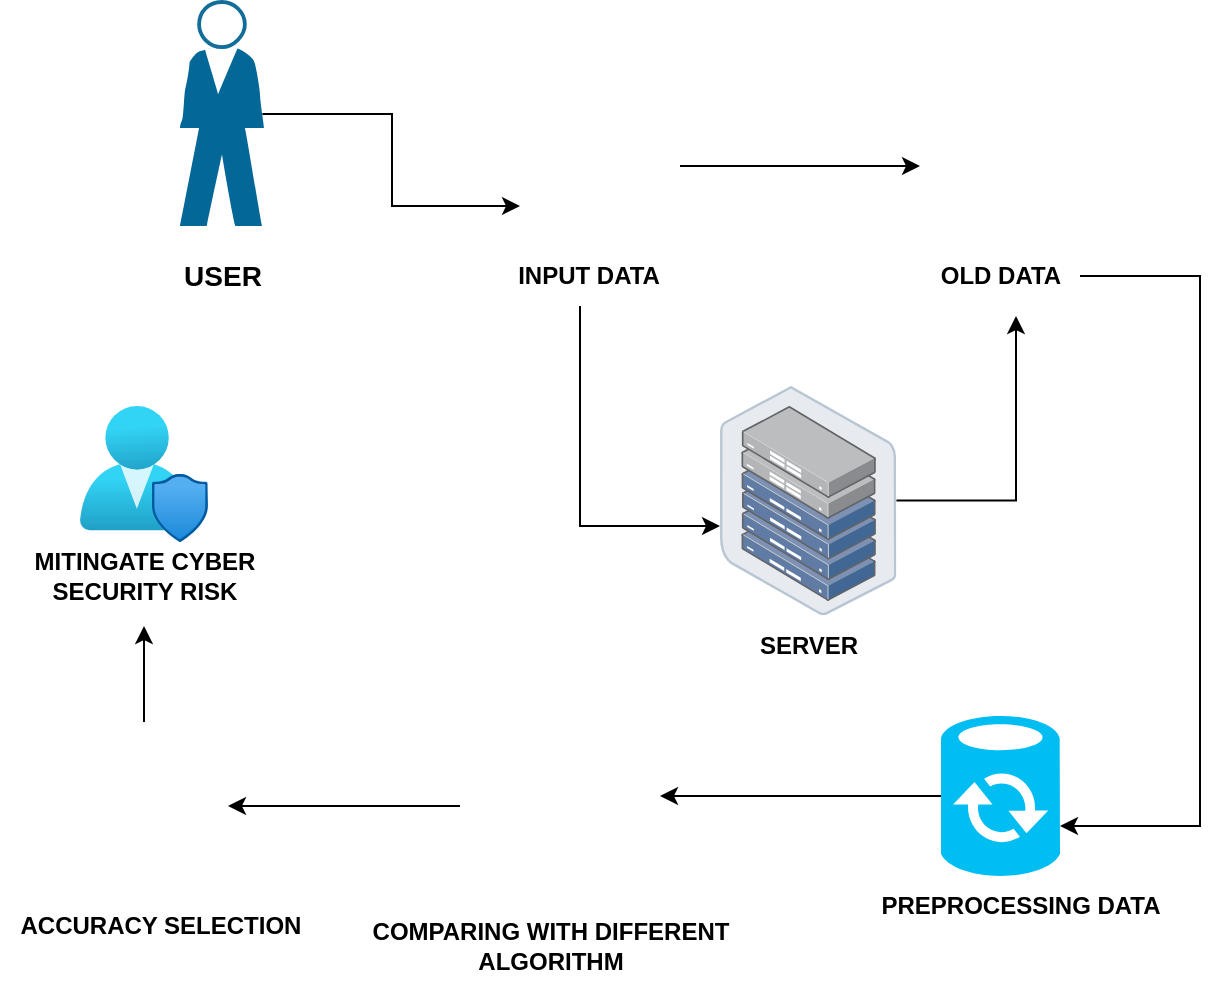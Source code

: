 <mxfile version="21.1.8" type="github">
  <diagram name="Page-1" id="ks7rBKEob9_mig7iz6D3">
    <mxGraphModel dx="1050" dy="605" grid="1" gridSize="10" guides="1" tooltips="1" connect="1" arrows="1" fold="1" page="1" pageScale="1" pageWidth="827" pageHeight="1169" math="0" shadow="0">
      <root>
        <mxCell id="0" />
        <mxCell id="1" parent="0" />
        <mxCell id="LrblfXi2ngcMLB4443K9-18" value="&lt;b&gt;PREPROCESSING DATA&lt;/b&gt;" style="text;html=1;align=center;verticalAlign=middle;resizable=0;points=[];autosize=1;strokeColor=none;fillColor=none;" vertex="1" parent="1">
          <mxGeometry x="550" y="625" width="160" height="30" as="geometry" />
        </mxCell>
        <mxCell id="LrblfXi2ngcMLB4443K9-8" style="edgeStyle=orthogonalEdgeStyle;rounded=0;orthogonalLoop=1;jettySize=auto;html=1;exitX=0.98;exitY=0.5;exitDx=0;exitDy=0;exitPerimeter=0;entryX=0;entryY=0.75;entryDx=0;entryDy=0;" edge="1" parent="1" source="LrblfXi2ngcMLB4443K9-1" target="LrblfXi2ngcMLB4443K9-4">
          <mxGeometry relative="1" as="geometry" />
        </mxCell>
        <mxCell id="LrblfXi2ngcMLB4443K9-1" value="" style="shape=mxgraph.cisco.people.standing_man;html=1;pointerEvents=1;dashed=0;fillColor=#036897;strokeColor=#ffffff;strokeWidth=2;verticalLabelPosition=bottom;verticalAlign=top;align=center;outlineConnect=0;" vertex="1" parent="1">
          <mxGeometry x="210" y="188" width="42" height="112" as="geometry" />
        </mxCell>
        <mxCell id="LrblfXi2ngcMLB4443K9-2" value="&lt;b&gt;&lt;font style=&quot;font-size: 14px;&quot;&gt;USER&lt;/font&gt;&lt;/b&gt;" style="text;html=1;align=center;verticalAlign=middle;resizable=0;points=[];autosize=1;strokeColor=none;fillColor=none;" vertex="1" parent="1">
          <mxGeometry x="201" y="310" width="60" height="30" as="geometry" />
        </mxCell>
        <mxCell id="LrblfXi2ngcMLB4443K9-10" style="edgeStyle=orthogonalEdgeStyle;rounded=0;orthogonalLoop=1;jettySize=auto;html=1;exitX=1;exitY=0.5;exitDx=0;exitDy=0;entryX=0;entryY=0.5;entryDx=0;entryDy=0;" edge="1" parent="1" source="LrblfXi2ngcMLB4443K9-4" target="LrblfXi2ngcMLB4443K9-9">
          <mxGeometry relative="1" as="geometry" />
        </mxCell>
        <mxCell id="LrblfXi2ngcMLB4443K9-4" value="" style="shape=image;html=1;verticalAlign=top;verticalLabelPosition=bottom;labelBackgroundColor=#ffffff;imageAspect=0;aspect=fixed;image=https://cdn0.iconfinder.com/data/icons/business-startup-10/50/38-128.png" vertex="1" parent="1">
          <mxGeometry x="380" y="230" width="80" height="80" as="geometry" />
        </mxCell>
        <mxCell id="LrblfXi2ngcMLB4443K9-14" style="edgeStyle=orthogonalEdgeStyle;rounded=0;orthogonalLoop=1;jettySize=auto;html=1;" edge="1" parent="1" source="LrblfXi2ngcMLB4443K9-5" target="LrblfXi2ngcMLB4443K9-12">
          <mxGeometry relative="1" as="geometry">
            <mxPoint x="414" y="450" as="targetPoint" />
            <Array as="points">
              <mxPoint x="410" y="450" />
            </Array>
          </mxGeometry>
        </mxCell>
        <mxCell id="LrblfXi2ngcMLB4443K9-5" value="&lt;b&gt;INPUT DATA&lt;br&gt;&lt;/b&gt;" style="text;html=1;align=center;verticalAlign=middle;resizable=0;points=[];autosize=1;strokeColor=none;fillColor=none;" vertex="1" parent="1">
          <mxGeometry x="369" y="310" width="90" height="30" as="geometry" />
        </mxCell>
        <mxCell id="LrblfXi2ngcMLB4443K9-9" value="" style="shape=image;html=1;verticalAlign=top;verticalLabelPosition=bottom;labelBackgroundColor=#ffffff;imageAspect=0;aspect=fixed;image=https://cdn4.iconfinder.com/data/icons/essential-app-2/16/trash-can-bin-recycle-128.png" vertex="1" parent="1">
          <mxGeometry x="580" y="235" width="70" height="70" as="geometry" />
        </mxCell>
        <mxCell id="LrblfXi2ngcMLB4443K9-16" style="edgeStyle=orthogonalEdgeStyle;rounded=0;orthogonalLoop=1;jettySize=auto;html=1;" edge="1" parent="1" source="LrblfXi2ngcMLB4443K9-11">
          <mxGeometry relative="1" as="geometry">
            <mxPoint x="650" y="600" as="targetPoint" />
            <Array as="points">
              <mxPoint x="720" y="325" />
              <mxPoint x="720" y="600" />
            </Array>
          </mxGeometry>
        </mxCell>
        <mxCell id="LrblfXi2ngcMLB4443K9-11" value="&lt;b&gt;OLD DATA&lt;br&gt;&lt;/b&gt;" style="text;html=1;align=center;verticalAlign=middle;resizable=0;points=[];autosize=1;strokeColor=none;fillColor=none;" vertex="1" parent="1">
          <mxGeometry x="580" y="310" width="80" height="30" as="geometry" />
        </mxCell>
        <mxCell id="LrblfXi2ngcMLB4443K9-15" style="edgeStyle=orthogonalEdgeStyle;rounded=0;orthogonalLoop=1;jettySize=auto;html=1;entryX=0.6;entryY=1.167;entryDx=0;entryDy=0;entryPerimeter=0;" edge="1" parent="1" source="LrblfXi2ngcMLB4443K9-12" target="LrblfXi2ngcMLB4443K9-11">
          <mxGeometry relative="1" as="geometry" />
        </mxCell>
        <mxCell id="LrblfXi2ngcMLB4443K9-12" value="" style="image;points=[];aspect=fixed;html=1;align=center;shadow=0;dashed=0;image=img/lib/allied_telesis/storage/Datacenter_Server_Half_Rack_ToR.svg;" vertex="1" parent="1">
          <mxGeometry x="480" y="380" width="88.2" height="114.6" as="geometry" />
        </mxCell>
        <mxCell id="LrblfXi2ngcMLB4443K9-13" value="&lt;b&gt;SERVER&lt;/b&gt;" style="text;html=1;align=center;verticalAlign=middle;resizable=0;points=[];autosize=1;strokeColor=none;fillColor=none;" vertex="1" parent="1">
          <mxGeometry x="489.1" y="494.6" width="70" height="30" as="geometry" />
        </mxCell>
        <mxCell id="LrblfXi2ngcMLB4443K9-22" style="edgeStyle=orthogonalEdgeStyle;rounded=0;orthogonalLoop=1;jettySize=auto;html=1;" edge="1" parent="1" source="LrblfXi2ngcMLB4443K9-17">
          <mxGeometry relative="1" as="geometry">
            <mxPoint x="450" y="585" as="targetPoint" />
          </mxGeometry>
        </mxCell>
        <mxCell id="LrblfXi2ngcMLB4443K9-17" value="" style="verticalLabelPosition=bottom;html=1;verticalAlign=top;align=center;strokeColor=none;fillColor=#00BEF2;shape=mxgraph.azure.sql_datasync;" vertex="1" parent="1">
          <mxGeometry x="590.5" y="545" width="59.5" height="80" as="geometry" />
        </mxCell>
        <mxCell id="LrblfXi2ngcMLB4443K9-24" style="edgeStyle=orthogonalEdgeStyle;rounded=0;orthogonalLoop=1;jettySize=auto;html=1;" edge="1" parent="1" source="LrblfXi2ngcMLB4443K9-20" target="LrblfXi2ngcMLB4443K9-23">
          <mxGeometry relative="1" as="geometry" />
        </mxCell>
        <mxCell id="LrblfXi2ngcMLB4443K9-20" value="" style="shape=image;html=1;verticalAlign=top;verticalLabelPosition=bottom;labelBackgroundColor=#ffffff;imageAspect=0;aspect=fixed;image=https://cdn2.iconfinder.com/data/icons/seo-web-1-filled-outline/64/algorithm-scheme-workflow-128.png" vertex="1" parent="1">
          <mxGeometry x="350" y="545" width="90" height="90" as="geometry" />
        </mxCell>
        <mxCell id="LrblfXi2ngcMLB4443K9-21" value="&lt;div&gt;&lt;b&gt;COMPARING WITH DIFFERENT&lt;/b&gt;&lt;/div&gt;&lt;div&gt;&lt;b&gt;ALGORITHM&lt;/b&gt;&lt;br&gt;&lt;/div&gt;" style="text;html=1;align=center;verticalAlign=middle;resizable=0;points=[];autosize=1;strokeColor=none;fillColor=none;" vertex="1" parent="1">
          <mxGeometry x="295" y="640" width="200" height="40" as="geometry" />
        </mxCell>
        <mxCell id="LrblfXi2ngcMLB4443K9-29" style="edgeStyle=orthogonalEdgeStyle;rounded=0;orthogonalLoop=1;jettySize=auto;html=1;exitX=0.5;exitY=0;exitDx=0;exitDy=0;" edge="1" parent="1" source="LrblfXi2ngcMLB4443K9-23">
          <mxGeometry relative="1" as="geometry">
            <mxPoint x="192" y="500" as="targetPoint" />
          </mxGeometry>
        </mxCell>
        <mxCell id="LrblfXi2ngcMLB4443K9-23" value="" style="shape=image;html=1;verticalAlign=top;verticalLabelPosition=bottom;labelBackgroundColor=#ffffff;imageAspect=0;aspect=fixed;image=https://cdn1.iconfinder.com/data/icons/icons-for-a-site-1/64/advantage_accuracy-128.png" vertex="1" parent="1">
          <mxGeometry x="150" y="548" width="84" height="84" as="geometry" />
        </mxCell>
        <mxCell id="LrblfXi2ngcMLB4443K9-25" value="&lt;b&gt;ACCURACY SELECTION&lt;/b&gt;" style="text;html=1;align=center;verticalAlign=middle;resizable=0;points=[];autosize=1;strokeColor=none;fillColor=none;" vertex="1" parent="1">
          <mxGeometry x="120" y="635" width="160" height="30" as="geometry" />
        </mxCell>
        <mxCell id="LrblfXi2ngcMLB4443K9-26" value="" style="image;aspect=fixed;html=1;points=[];align=center;fontSize=12;image=img/lib/azure2/management_governance/User_Privacy.svg;" vertex="1" parent="1">
          <mxGeometry x="160" y="390" width="64" height="68" as="geometry" />
        </mxCell>
        <mxCell id="LrblfXi2ngcMLB4443K9-28" value="&lt;div&gt;&lt;b&gt;MITINGATE CYBER &lt;br&gt;&lt;/b&gt;&lt;/div&gt;&lt;div&gt;&lt;b&gt;SECURITY RISK&lt;/b&gt;&lt;/div&gt;" style="text;html=1;align=center;verticalAlign=middle;resizable=0;points=[];autosize=1;strokeColor=none;fillColor=none;" vertex="1" parent="1">
          <mxGeometry x="127" y="454.6" width="130" height="40" as="geometry" />
        </mxCell>
      </root>
    </mxGraphModel>
  </diagram>
</mxfile>

